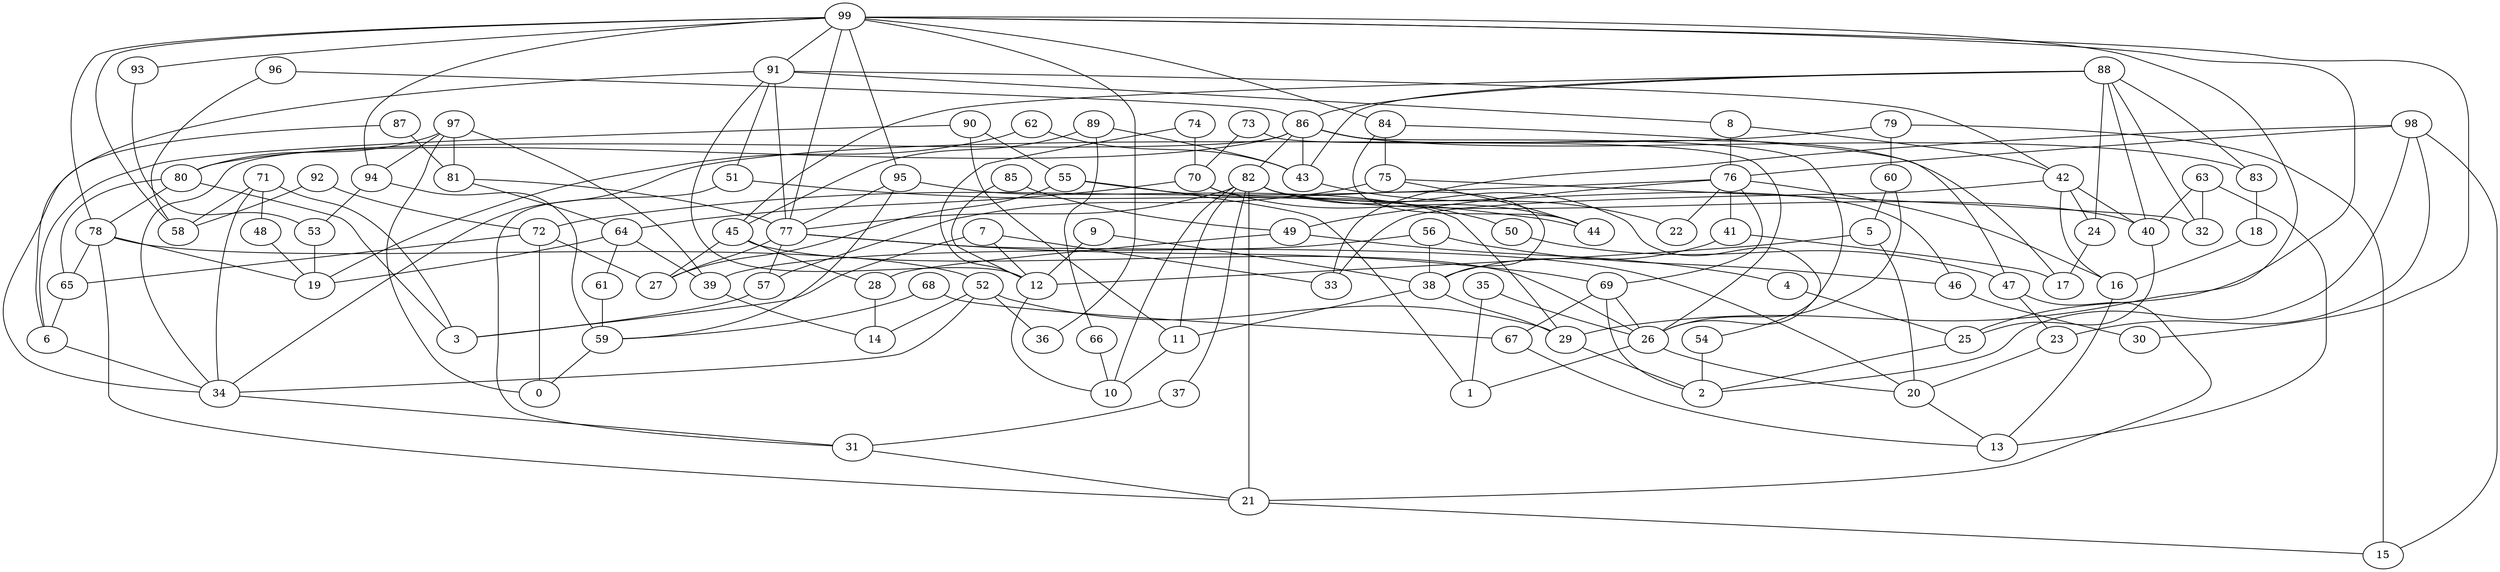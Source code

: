 digraph GG_graph {

subgraph G_graph {
edge [color = black]
"48" -> "19" [dir = none]
"68" -> "59" [dir = none]
"68" -> "67" [dir = none]
"41" -> "17" [dir = none]
"41" -> "38" [dir = none]
"89" -> "66" [dir = none]
"89" -> "45" [dir = none]
"89" -> "43" [dir = none]
"71" -> "58" [dir = none]
"71" -> "34" [dir = none]
"71" -> "3" [dir = none]
"71" -> "48" [dir = none]
"5" -> "12" [dir = none]
"5" -> "20" [dir = none]
"76" -> "72" [dir = none]
"76" -> "22" [dir = none]
"76" -> "69" [dir = none]
"76" -> "16" [dir = none]
"76" -> "41" [dir = none]
"76" -> "49" [dir = none]
"49" -> "4" [dir = none]
"49" -> "28" [dir = none]
"73" -> "70" [dir = none]
"73" -> "26" [dir = none]
"18" -> "16" [dir = none]
"24" -> "17" [dir = none]
"54" -> "2" [dir = none]
"82" -> "40" [dir = none]
"82" -> "46" [dir = none]
"82" -> "77" [dir = none]
"82" -> "10" [dir = none]
"82" -> "11" [dir = none]
"82" -> "37" [dir = none]
"82" -> "21" [dir = none]
"82" -> "54" [dir = none]
"90" -> "55" [dir = none]
"90" -> "6" [dir = none]
"90" -> "11" [dir = none]
"11" -> "10" [dir = none]
"62" -> "19" [dir = none]
"62" -> "43" [dir = none]
"55" -> "1" [dir = none]
"55" -> "27" [dir = none]
"55" -> "50" [dir = none]
"60" -> "26" [dir = none]
"60" -> "5" [dir = none]
"9" -> "12" [dir = none]
"9" -> "38" [dir = none]
"40" -> "25" [dir = none]
"35" -> "26" [dir = none]
"35" -> "1" [dir = none]
"8" -> "76" [dir = none]
"8" -> "42" [dir = none]
"83" -> "18" [dir = none]
"42" -> "24" [dir = none]
"42" -> "40" [dir = none]
"42" -> "33" [dir = none]
"42" -> "16" [dir = none]
"80" -> "78" [dir = none]
"80" -> "65" [dir = none]
"80" -> "3" [dir = none]
"12" -> "10" [dir = none]
"52" -> "29" [dir = none]
"52" -> "14" [dir = none]
"52" -> "34" [dir = none]
"52" -> "36" [dir = none]
"47" -> "23" [dir = none]
"47" -> "21" [dir = none]
"96" -> "86" [dir = none]
"96" -> "58" [dir = none]
"43" -> "22" [dir = none]
"63" -> "40" [dir = none]
"63" -> "32" [dir = none]
"63" -> "13" [dir = none]
"78" -> "19" [dir = none]
"78" -> "52" [dir = none]
"78" -> "65" [dir = none]
"78" -> "21" [dir = none]
"23" -> "20" [dir = none]
"85" -> "49" [dir = none]
"85" -> "12" [dir = none]
"26" -> "20" [dir = none]
"26" -> "1" [dir = none]
"21" -> "15" [dir = none]
"25" -> "2" [dir = none]
"4" -> "25" [dir = none]
"51" -> "44" [dir = none]
"51" -> "31" [dir = none]
"34" -> "31" [dir = none]
"64" -> "39" [dir = none]
"64" -> "61" [dir = none]
"64" -> "19" [dir = none]
"97" -> "0" [dir = none]
"97" -> "80" [dir = none]
"97" -> "94" [dir = none]
"97" -> "81" [dir = none]
"97" -> "39" [dir = none]
"86" -> "83" [dir = none]
"86" -> "34" [dir = none]
"86" -> "80" [dir = none]
"86" -> "26" [dir = none]
"86" -> "82" [dir = none]
"86" -> "43" [dir = none]
"86" -> "17" [dir = none]
"20" -> "13" [dir = none]
"53" -> "19" [dir = none]
"72" -> "27" [dir = none]
"72" -> "65" [dir = none]
"72" -> "0" [dir = none]
"7" -> "33" [dir = none]
"7" -> "3" [dir = none]
"7" -> "12" [dir = none]
"65" -> "6" [dir = none]
"87" -> "34" [dir = none]
"87" -> "81" [dir = none]
"92" -> "58" [dir = none]
"92" -> "72" [dir = none]
"50" -> "47" [dir = none]
"67" -> "13" [dir = none]
"59" -> "0" [dir = none]
"91" -> "8" [dir = none]
"91" -> "51" [dir = none]
"91" -> "6" [dir = none]
"91" -> "12" [dir = none]
"91" -> "42" [dir = none]
"91" -> "77" [dir = none]
"46" -> "30" [dir = none]
"37" -> "31" [dir = none]
"77" -> "69" [dir = none]
"77" -> "57" [dir = none]
"77" -> "20" [dir = none]
"77" -> "27" [dir = none]
"95" -> "29" [dir = none]
"95" -> "59" [dir = none]
"95" -> "77" [dir = none]
"69" -> "26" [dir = none]
"69" -> "67" [dir = none]
"69" -> "2" [dir = none]
"81" -> "77" [dir = none]
"81" -> "64" [dir = none]
"70" -> "64" [dir = none]
"70" -> "44" [dir = none]
"70" -> "38" [dir = none]
"66" -> "10" [dir = none]
"93" -> "53" [dir = none]
"84" -> "47" [dir = none]
"84" -> "75" [dir = none]
"84" -> "44" [dir = none]
"79" -> "34" [dir = none]
"79" -> "60" [dir = none]
"79" -> "15" [dir = none]
"56" -> "38" [dir = none]
"56" -> "39" [dir = none]
"56" -> "46" [dir = none]
"99" -> "93" [dir = none]
"99" -> "94" [dir = none]
"99" -> "25" [dir = none]
"99" -> "77" [dir = none]
"99" -> "91" [dir = none]
"99" -> "29" [dir = none]
"99" -> "78" [dir = none]
"99" -> "84" [dir = none]
"99" -> "58" [dir = none]
"99" -> "36" [dir = none]
"99" -> "30" [dir = none]
"99" -> "95" [dir = none]
"29" -> "2" [dir = none]
"74" -> "70" [dir = none]
"74" -> "12" [dir = none]
"16" -> "13" [dir = none]
"6" -> "34" [dir = none]
"98" -> "15" [dir = none]
"98" -> "23" [dir = none]
"98" -> "2" [dir = none]
"98" -> "76" [dir = none]
"98" -> "33" [dir = none]
"28" -> "14" [dir = none]
"88" -> "24" [dir = none]
"88" -> "43" [dir = none]
"88" -> "86" [dir = none]
"88" -> "40" [dir = none]
"88" -> "32" [dir = none]
"88" -> "45" [dir = none]
"88" -> "83" [dir = none]
"31" -> "21" [dir = none]
"45" -> "26" [dir = none]
"45" -> "27" [dir = none]
"45" -> "28" [dir = none]
"57" -> "3" [dir = none]
"39" -> "14" [dir = none]
"75" -> "32" [dir = none]
"75" -> "44" [dir = none]
"75" -> "57" [dir = none]
"94" -> "59" [dir = none]
"94" -> "53" [dir = none]
"38" -> "11" [dir = none]
"38" -> "29" [dir = none]
"61" -> "59" [dir = none]
}

}
